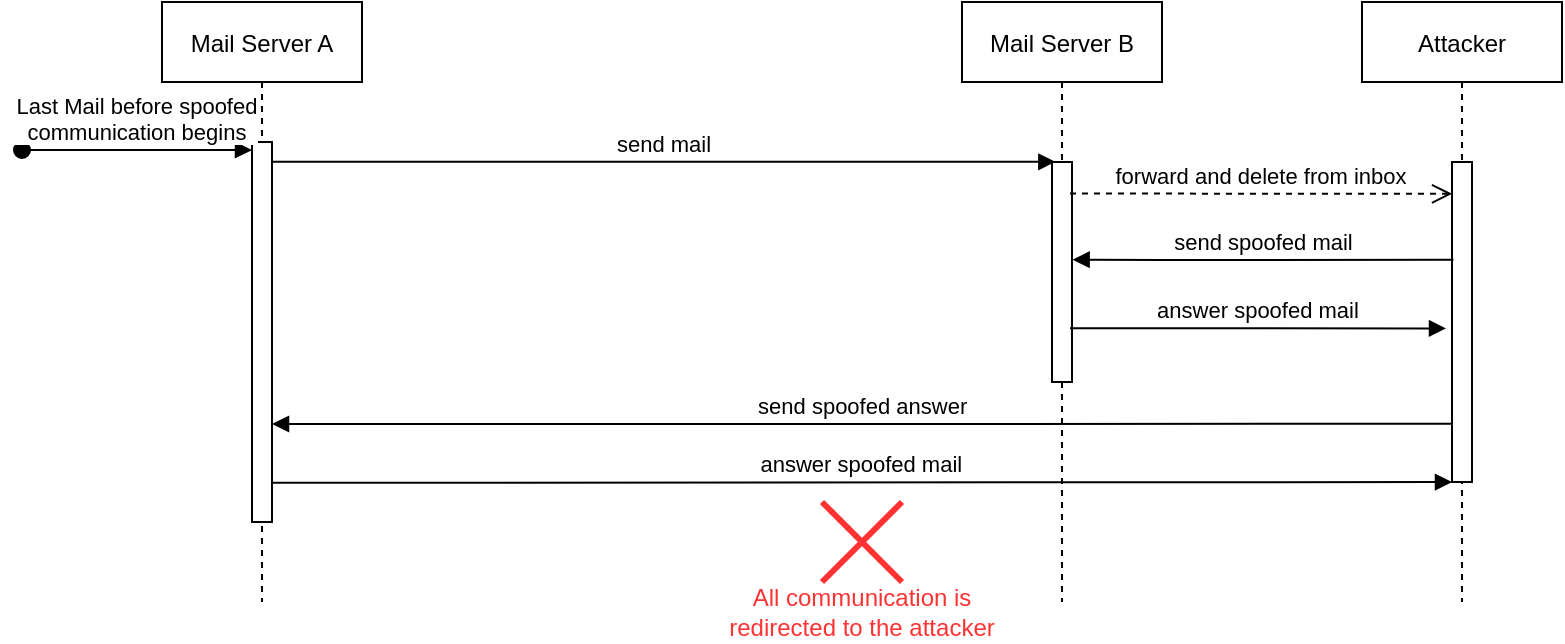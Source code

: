 <mxfile version="20.3.0" type="device"><diagram id="kgpKYQtTHZ0yAKxKKP6v" name="Page-1"><mxGraphModel dx="1550" dy="937" grid="1" gridSize="10" guides="1" tooltips="1" connect="1" arrows="1" fold="1" page="1" pageScale="1" pageWidth="1100" pageHeight="850" math="0" shadow="0"><root><mxCell id="0"/><mxCell id="1" parent="0"/><mxCell id="3nuBFxr9cyL0pnOWT2aG-1" value="Mail Server A" style="shape=umlLifeline;perimeter=lifelinePerimeter;container=1;collapsible=0;recursiveResize=0;rounded=0;shadow=0;strokeWidth=1;" parent="1" vertex="1"><mxGeometry x="80" y="80" width="100" height="300" as="geometry"/></mxCell><mxCell id="3nuBFxr9cyL0pnOWT2aG-2" value="" style="points=[];perimeter=orthogonalPerimeter;rounded=0;shadow=0;strokeWidth=1;" parent="3nuBFxr9cyL0pnOWT2aG-1" vertex="1"><mxGeometry x="45" y="70" width="10" height="190" as="geometry"/></mxCell><mxCell id="3nuBFxr9cyL0pnOWT2aG-5" value="Mail Server B" style="shape=umlLifeline;perimeter=lifelinePerimeter;container=1;collapsible=0;recursiveResize=0;rounded=0;shadow=0;strokeWidth=1;" parent="1" vertex="1"><mxGeometry x="480" y="80" width="100" height="300" as="geometry"/></mxCell><mxCell id="3nuBFxr9cyL0pnOWT2aG-6" value="" style="points=[];perimeter=orthogonalPerimeter;rounded=0;shadow=0;strokeWidth=1;" parent="3nuBFxr9cyL0pnOWT2aG-5" vertex="1"><mxGeometry x="45" y="80" width="10" height="110" as="geometry"/></mxCell><mxCell id="3nuBFxr9cyL0pnOWT2aG-8" value="send mail" style="verticalAlign=bottom;endArrow=block;shadow=0;strokeWidth=1;entryX=0.167;entryY=-0.001;entryDx=0;entryDy=0;entryPerimeter=0;" parent="1" source="3nuBFxr9cyL0pnOWT2aG-2" target="3nuBFxr9cyL0pnOWT2aG-6" edge="1"><mxGeometry relative="1" as="geometry"><mxPoint x="275" y="160" as="sourcePoint"/><mxPoint x="340" y="160" as="targetPoint"/></mxGeometry></mxCell><mxCell id="3nuBFxr9cyL0pnOWT2aG-9" value="send spoofed answer" style="verticalAlign=bottom;endArrow=block;shadow=0;strokeWidth=1;exitX=0.033;exitY=0.449;exitDx=0;exitDy=0;exitPerimeter=0;" parent="1" edge="1"><mxGeometry relative="1" as="geometry"><mxPoint x="725.33" y="290.84" as="sourcePoint"/><mxPoint x="135" y="291.0" as="targetPoint"/><Array as="points"><mxPoint x="390" y="291"/></Array></mxGeometry></mxCell><mxCell id="S6tKqUUFvAHCNVcwIjqu-4" value="Attacker" style="shape=umlLifeline;perimeter=lifelinePerimeter;container=1;collapsible=0;recursiveResize=0;rounded=0;shadow=0;strokeWidth=1;" parent="1" vertex="1"><mxGeometry x="680" y="80" width="100" height="300" as="geometry"/></mxCell><mxCell id="S6tKqUUFvAHCNVcwIjqu-5" value="" style="points=[];perimeter=orthogonalPerimeter;rounded=0;shadow=0;strokeWidth=1;" parent="S6tKqUUFvAHCNVcwIjqu-4" vertex="1"><mxGeometry x="45" y="80" width="10" height="160" as="geometry"/></mxCell><mxCell id="S6tKqUUFvAHCNVcwIjqu-7" value="forward and delete from inbox" style="verticalAlign=bottom;endArrow=open;dashed=1;endSize=8;exitX=0.9;exitY=0.036;shadow=0;strokeWidth=1;exitDx=0;exitDy=0;exitPerimeter=0;entryX=0.008;entryY=0.037;entryDx=0;entryDy=0;entryPerimeter=0;" parent="1" edge="1"><mxGeometry relative="1" as="geometry"><mxPoint x="725.08" y="175.92" as="targetPoint"/><mxPoint x="534" y="175.76" as="sourcePoint"/></mxGeometry></mxCell><mxCell id="S6tKqUUFvAHCNVcwIjqu-9" value="send spoofed mail" style="verticalAlign=bottom;endArrow=block;shadow=0;strokeWidth=1;entryX=1.032;entryY=0.249;entryDx=0;entryDy=0;entryPerimeter=0;exitX=0.072;exitY=0.249;exitDx=0;exitDy=0;exitPerimeter=0;" parent="1" edge="1"><mxGeometry relative="1" as="geometry"><mxPoint x="725.72" y="208.84" as="sourcePoint"/><mxPoint x="535.32" y="208.84" as="targetPoint"/><Array as="points"><mxPoint x="590" y="209"/></Array></mxGeometry></mxCell><mxCell id="S6tKqUUFvAHCNVcwIjqu-12" value="answer spoofed mail" style="verticalAlign=bottom;endArrow=block;shadow=0;strokeWidth=1;entryX=-0.3;entryY=0.52;entryDx=0;entryDy=0;entryPerimeter=0;exitX=0.9;exitY=0.756;exitDx=0;exitDy=0;exitPerimeter=0;" parent="1" source="3nuBFxr9cyL0pnOWT2aG-6" target="S6tKqUUFvAHCNVcwIjqu-5" edge="1"><mxGeometry relative="1" as="geometry"><mxPoint x="158" y="229.58" as="sourcePoint"/><mxPoint x="549.67" y="229.58" as="targetPoint"/></mxGeometry></mxCell><mxCell id="S6tKqUUFvAHCNVcwIjqu-13" value="answer spoofed mail" style="verticalAlign=bottom;endArrow=block;shadow=0;strokeWidth=1;exitX=0.967;exitY=0.897;exitDx=0;exitDy=0;exitPerimeter=0;" parent="1" source="3nuBFxr9cyL0pnOWT2aG-2" target="S6tKqUUFvAHCNVcwIjqu-5" edge="1"><mxGeometry relative="1" as="geometry"><mxPoint x="140" y="320" as="sourcePoint"/><mxPoint x="531.67" y="320" as="targetPoint"/></mxGeometry></mxCell><mxCell id="S6tKqUUFvAHCNVcwIjqu-16" value="" style="group" parent="1" vertex="1" connectable="0"><mxGeometry x="360" y="330" width="140" height="70" as="geometry"/></mxCell><mxCell id="S6tKqUUFvAHCNVcwIjqu-14" value="" style="shape=umlDestroy;whiteSpace=wrap;html=1;strokeWidth=3;strokeColor=#FF3333;fillColor=#A20025;fontColor=#ffffff;" parent="S6tKqUUFvAHCNVcwIjqu-16" vertex="1"><mxGeometry x="50" width="40" height="40" as="geometry"/></mxCell><mxCell id="S6tKqUUFvAHCNVcwIjqu-15" value="&lt;font color=&quot;#ff3333&quot;&gt;All communication is redirected to the attacker&lt;/font&gt;" style="text;html=1;strokeColor=none;fillColor=none;align=center;verticalAlign=middle;whiteSpace=wrap;rounded=0;" parent="S6tKqUUFvAHCNVcwIjqu-16" vertex="1"><mxGeometry y="40" width="140" height="30" as="geometry"/></mxCell><mxCell id="3nuBFxr9cyL0pnOWT2aG-3" value="Last Mail before spoofed &#10;communication begins" style="verticalAlign=bottom;startArrow=oval;endArrow=block;startSize=8;shadow=0;strokeWidth=1;" parent="1" edge="1"><mxGeometry relative="1" as="geometry"><mxPoint x="10" y="154" as="sourcePoint"/><mxPoint x="125" y="154" as="targetPoint"/></mxGeometry></mxCell></root></mxGraphModel></diagram></mxfile>